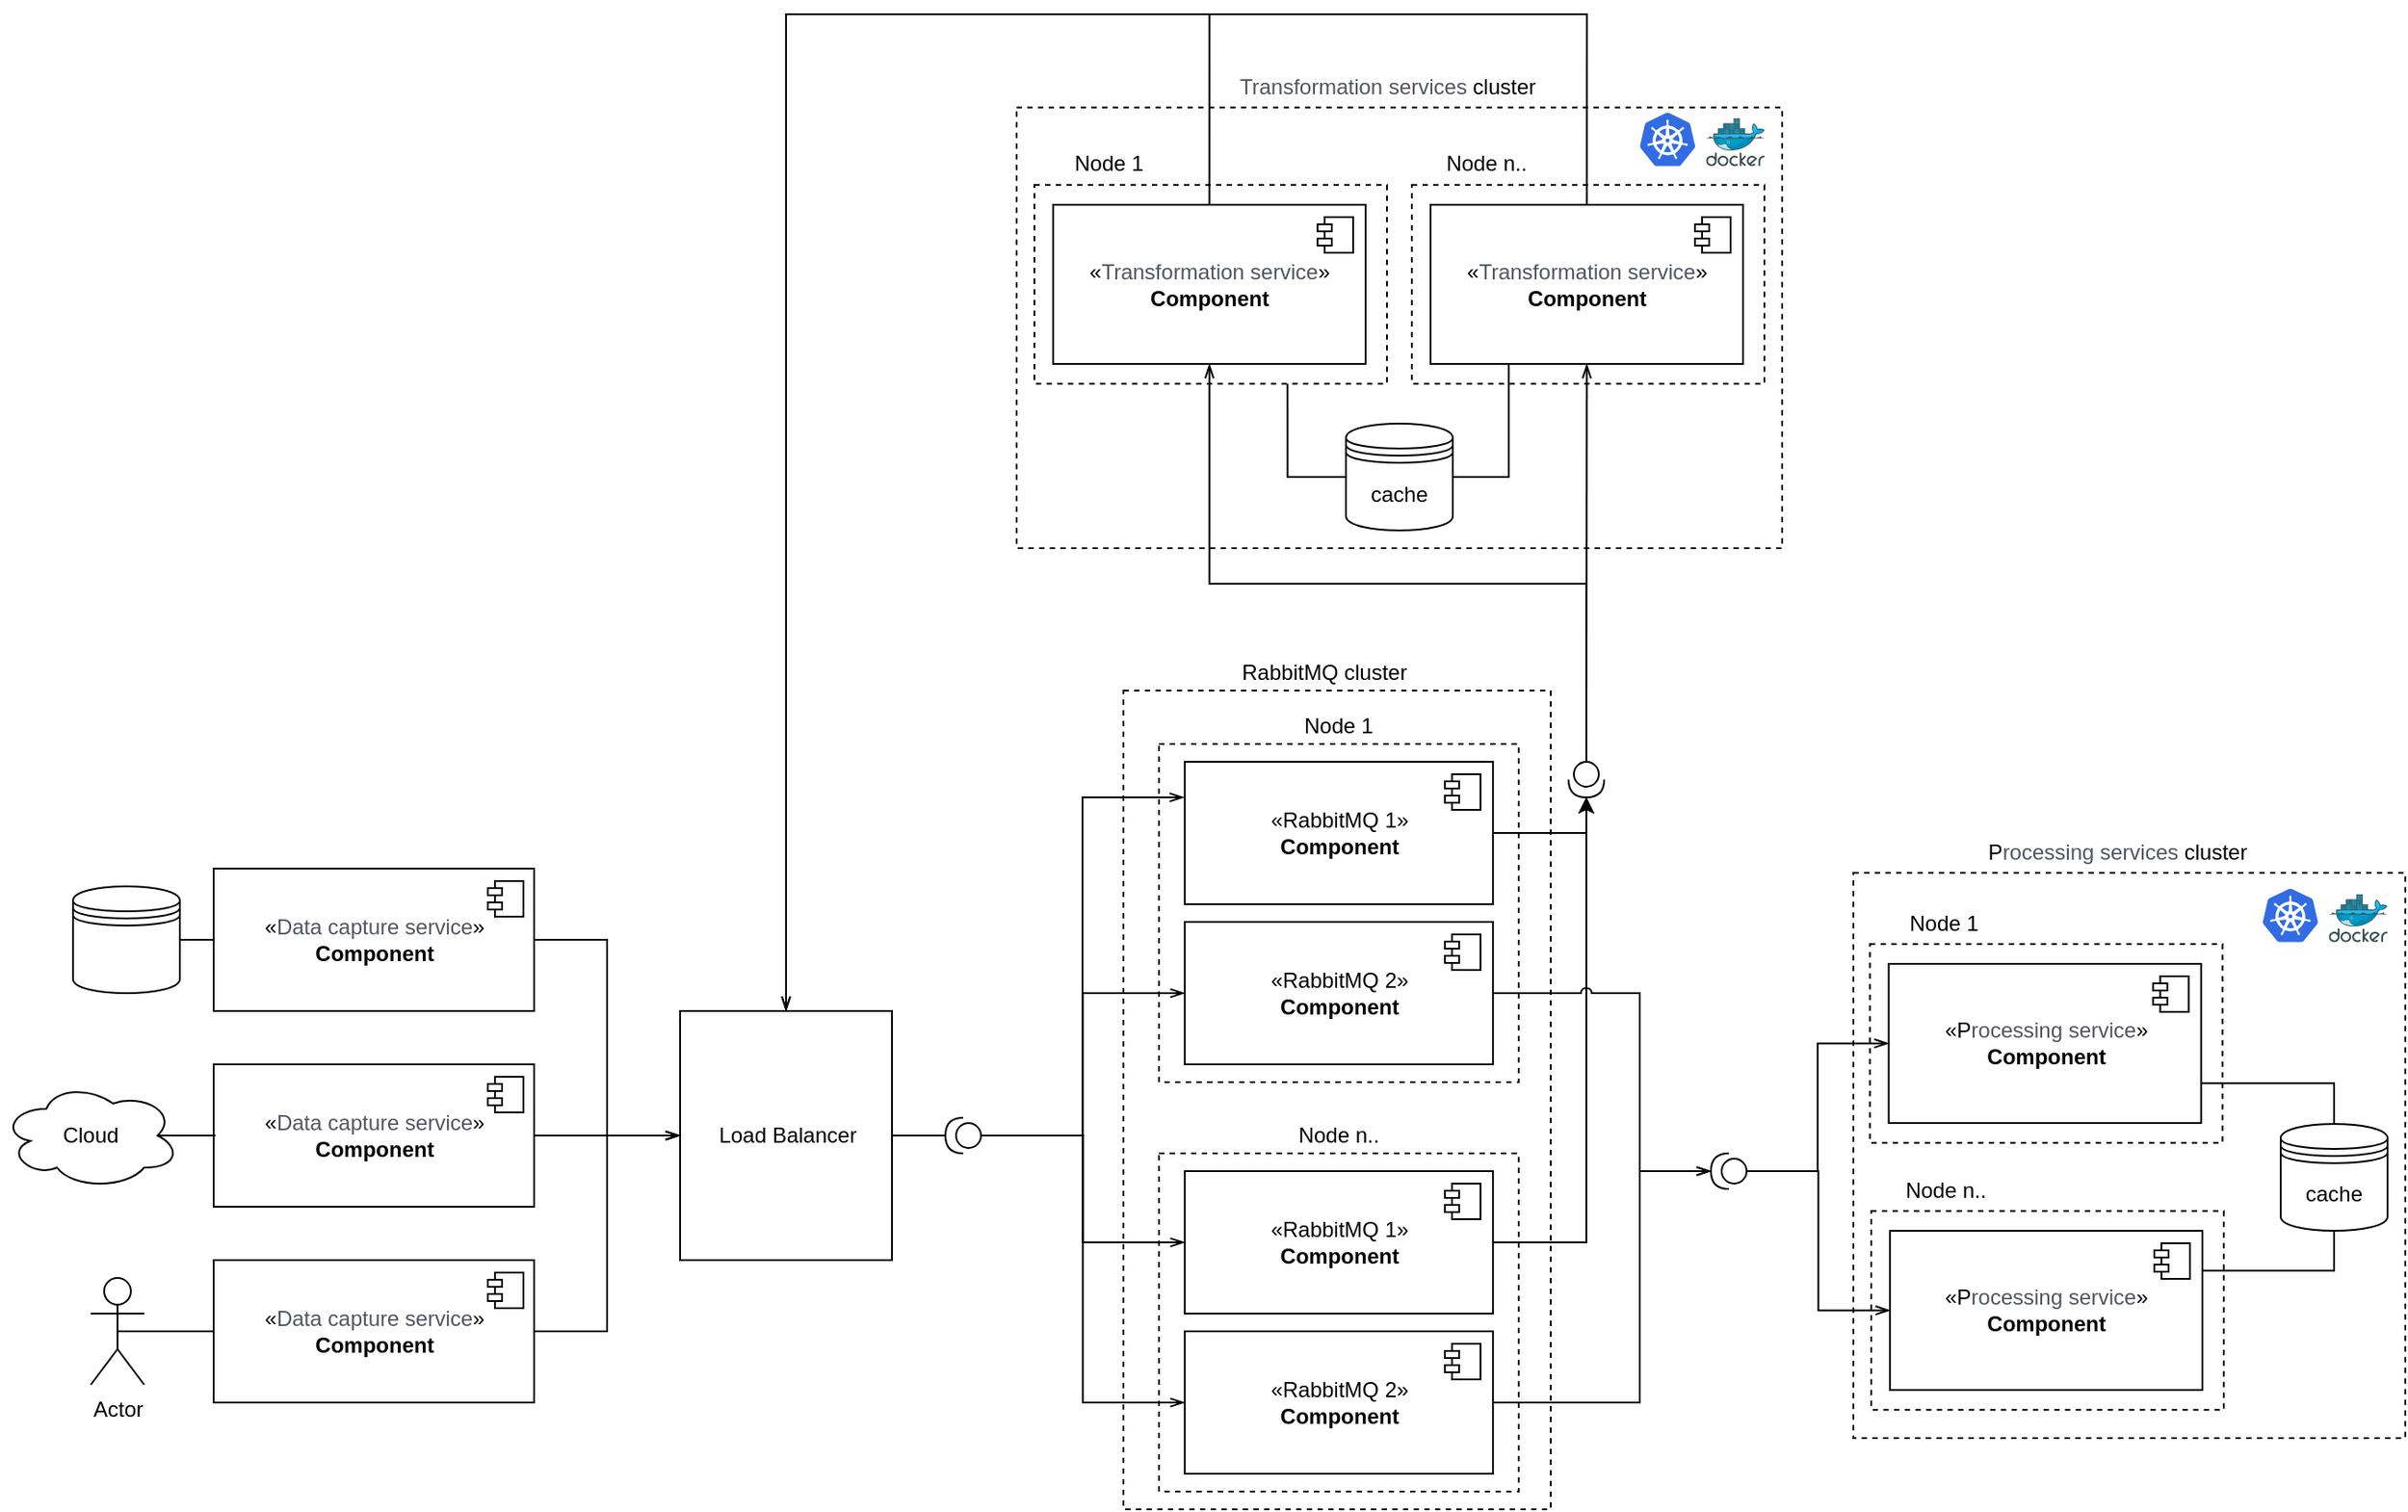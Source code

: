 <mxfile version="13.9.9" type="device"><diagram id="AKuG7vrtWQVsFpYI1Aa3" name="Page-1"><mxGraphModel dx="2773" dy="1829" grid="1" gridSize="10" guides="1" tooltips="1" connect="1" arrows="1" fold="1" page="1" pageScale="1" pageWidth="1100" pageHeight="850" math="0" shadow="0"><root><mxCell id="0"/><mxCell id="1" parent="0"/><mxCell id="w4Ba-SHDGQnEZSnqG368-67" value="" style="group" vertex="1" connectable="0" parent="1"><mxGeometry x="-530" y="-320" width="430" height="270" as="geometry"/></mxCell><mxCell id="w4Ba-SHDGQnEZSnqG368-68" value="" style="rounded=0;whiteSpace=wrap;html=1;dashed=1;" vertex="1" parent="w4Ba-SHDGQnEZSnqG368-67"><mxGeometry y="22.35" width="430" height="247.65" as="geometry"/></mxCell><mxCell id="w4Ba-SHDGQnEZSnqG368-69" value="&lt;span style=&quot;box-sizing: border-box ; font-family: &amp;#34;sans semibold&amp;#34; , &amp;#34;arial&amp;#34; , sans-serif ; color: rgb(82 , 84 , 98) ; text-align: left ; background-color: rgb(255 , 255 , 255)&quot;&gt;Transformation&lt;/span&gt;&lt;span style=&quot;box-sizing: border-box ; font-family: &amp;#34;sans semibold&amp;#34; , &amp;#34;arial&amp;#34; , sans-serif ; color: rgb(82 , 84 , 98) ; text-align: left ; background-color: rgb(255 , 255 , 255)&quot;&gt;&amp;nbsp;&lt;/span&gt;&lt;span style=&quot;box-sizing: border-box ; font-family: &amp;#34;sans semibold&amp;#34; , &amp;#34;arial&amp;#34; , sans-serif ; color: rgb(82 , 84 , 98) ; text-align: left ; background-color: rgb(255 , 255 , 255)&quot;&gt;services&lt;/span&gt;&amp;nbsp;cluster" style="text;html=1;strokeColor=none;fillColor=none;align=center;verticalAlign=middle;whiteSpace=wrap;rounded=0;dashed=1;" vertex="1" parent="w4Ba-SHDGQnEZSnqG368-67"><mxGeometry x="130" width="156.75" height="22.35" as="geometry"/></mxCell><mxCell id="w4Ba-SHDGQnEZSnqG368-70" value="" style="rounded=0;whiteSpace=wrap;html=1;dashed=1;" vertex="1" parent="w4Ba-SHDGQnEZSnqG368-67"><mxGeometry x="221.97" y="65.88" width="198.03" height="111.76" as="geometry"/></mxCell><mxCell id="w4Ba-SHDGQnEZSnqG368-71" value="Node n.." style="text;html=1;strokeColor=none;fillColor=none;align=center;verticalAlign=middle;whiteSpace=wrap;rounded=0;dashed=1;" vertex="1" parent="w4Ba-SHDGQnEZSnqG368-67"><mxGeometry x="234.519" y="43.532" width="57.584" height="21.336" as="geometry"/></mxCell><mxCell id="w4Ba-SHDGQnEZSnqG368-72" style="edgeStyle=orthogonalEdgeStyle;rounded=0;comic=0;jumpStyle=arc;orthogonalLoop=1;jettySize=auto;html=1;entryX=1;entryY=0.5;entryDx=0;entryDy=0;endArrow=none;endFill=0;exitX=0.25;exitY=1;exitDx=0;exitDy=0;" edge="1" parent="w4Ba-SHDGQnEZSnqG368-67" source="w4Ba-SHDGQnEZSnqG368-73" target="w4Ba-SHDGQnEZSnqG368-83"><mxGeometry relative="1" as="geometry"><mxPoint x="320" y="166" as="sourcePoint"/></mxGeometry></mxCell><mxCell id="w4Ba-SHDGQnEZSnqG368-73" value="«&lt;span style=&quot;box-sizing: border-box ; font-family: &amp;#34;sans semibold&amp;#34; , &amp;#34;arial&amp;#34; , sans-serif ; color: rgb(82 , 84 , 98) ; text-align: left ; background-color: rgb(255 , 255 , 255)&quot;&gt;Transformation&lt;/span&gt;&lt;span style=&quot;box-sizing: border-box ; font-family: &amp;#34;sans semibold&amp;#34; , &amp;#34;arial&amp;#34; , sans-serif ; color: rgb(82 , 84 , 98) ; text-align: left ; background-color: rgb(255 , 255 , 255)&quot;&gt;&amp;nbsp;&lt;/span&gt;&lt;span style=&quot;box-sizing: border-box ; font-family: &amp;#34;sans semibold&amp;#34; , &amp;#34;arial&amp;#34; , sans-serif ; color: rgb(82 , 84 , 98) ; text-align: left ; background-color: rgb(255 , 255 , 255)&quot;&gt;service&lt;/span&gt;»&lt;br&gt;&lt;b&gt;Component&lt;/b&gt;" style="html=1;dropTarget=0;" vertex="1" parent="w4Ba-SHDGQnEZSnqG368-67"><mxGeometry x="232.52" y="77.06" width="175.48" height="89.41" as="geometry"/></mxCell><mxCell id="w4Ba-SHDGQnEZSnqG368-74" value="" style="shape=module;jettyWidth=8;jettyHeight=4;" vertex="1" parent="w4Ba-SHDGQnEZSnqG368-73"><mxGeometry x="1" width="20" height="20" relative="1" as="geometry"><mxPoint x="-27" y="7" as="offset"/></mxGeometry></mxCell><mxCell id="w4Ba-SHDGQnEZSnqG368-75" value="" style="group" vertex="1" connectable="0" parent="w4Ba-SHDGQnEZSnqG368-67"><mxGeometry x="350" y="25.35" width="70.18" height="30" as="geometry"/></mxCell><mxCell id="w4Ba-SHDGQnEZSnqG368-76" value="" style="aspect=fixed;html=1;points=[];align=center;image;fontSize=12;image=img/lib/mscae/Kubernetes.svg;" vertex="1" parent="w4Ba-SHDGQnEZSnqG368-75"><mxGeometry width="31.25" height="30" as="geometry"/></mxCell><mxCell id="w4Ba-SHDGQnEZSnqG368-77" value="" style="aspect=fixed;html=1;points=[];align=center;image;fontSize=12;image=img/lib/mscae/Docker.svg;" vertex="1" parent="w4Ba-SHDGQnEZSnqG368-75"><mxGeometry x="37.25" y="3" width="32.93" height="27" as="geometry"/></mxCell><mxCell id="w4Ba-SHDGQnEZSnqG368-78" style="edgeStyle=orthogonalEdgeStyle;rounded=0;comic=0;jumpStyle=arc;orthogonalLoop=1;jettySize=auto;html=1;exitX=0.75;exitY=1;exitDx=0;exitDy=0;entryX=0;entryY=0.5;entryDx=0;entryDy=0;endArrow=none;endFill=0;" edge="1" parent="w4Ba-SHDGQnEZSnqG368-67" source="w4Ba-SHDGQnEZSnqG368-81" target="w4Ba-SHDGQnEZSnqG368-83"><mxGeometry relative="1" as="geometry"/></mxCell><mxCell id="w4Ba-SHDGQnEZSnqG368-79" value="" style="rounded=0;whiteSpace=wrap;html=1;dashed=1;" vertex="1" parent="w4Ba-SHDGQnEZSnqG368-67"><mxGeometry x="10" y="65.88" width="198.03" height="111.76" as="geometry"/></mxCell><mxCell id="w4Ba-SHDGQnEZSnqG368-80" value="Node 1" style="text;html=1;strokeColor=none;fillColor=none;align=center;verticalAlign=middle;whiteSpace=wrap;rounded=0;dashed=1;" vertex="1" parent="w4Ba-SHDGQnEZSnqG368-67"><mxGeometry x="22.549" y="43.532" width="57.584" height="21.336" as="geometry"/></mxCell><mxCell id="w4Ba-SHDGQnEZSnqG368-81" value="«&lt;span style=&quot;box-sizing: border-box ; font-family: &amp;#34;sans semibold&amp;#34; , &amp;#34;arial&amp;#34; , sans-serif ; color: rgb(82 , 84 , 98) ; text-align: left ; background-color: rgb(255 , 255 , 255)&quot;&gt;Transformation&lt;/span&gt;&lt;span style=&quot;box-sizing: border-box ; font-family: &amp;#34;sans semibold&amp;#34; , &amp;#34;arial&amp;#34; , sans-serif ; color: rgb(82 , 84 , 98) ; text-align: left ; background-color: rgb(255 , 255 , 255)&quot;&gt;&amp;nbsp;&lt;/span&gt;&lt;span style=&quot;box-sizing: border-box ; font-family: &amp;#34;sans semibold&amp;#34; , &amp;#34;arial&amp;#34; , sans-serif ; color: rgb(82 , 84 , 98) ; text-align: left ; background-color: rgb(255 , 255 , 255)&quot;&gt;service&lt;/span&gt;»&lt;br&gt;&lt;b&gt;Component&lt;/b&gt;" style="html=1;dropTarget=0;" vertex="1" parent="w4Ba-SHDGQnEZSnqG368-67"><mxGeometry x="20.55" y="77.06" width="175.48" height="89.41" as="geometry"/></mxCell><mxCell id="w4Ba-SHDGQnEZSnqG368-82" value="" style="shape=module;jettyWidth=8;jettyHeight=4;" vertex="1" parent="w4Ba-SHDGQnEZSnqG368-81"><mxGeometry x="1" width="20" height="20" relative="1" as="geometry"><mxPoint x="-27" y="7" as="offset"/></mxGeometry></mxCell><mxCell id="w4Ba-SHDGQnEZSnqG368-83" value="cache" style="shape=datastore;whiteSpace=wrap;html=1;" vertex="1" parent="w4Ba-SHDGQnEZSnqG368-67"><mxGeometry x="185" y="200" width="60" height="60" as="geometry"/></mxCell><mxCell id="4RybHihUzuyM0VecMB9y-62" style="edgeStyle=orthogonalEdgeStyle;rounded=0;orthogonalLoop=1;jettySize=auto;html=1;exitX=1;exitY=0.5;exitDx=0;exitDy=0;entryX=1;entryY=0.5;entryDx=0;entryDy=0;entryPerimeter=0;startArrow=none;startFill=0;endArrow=none;endFill=0;strokeColor=#000000;" parent="1" source="4RybHihUzuyM0VecMB9y-36" target="4RybHihUzuyM0VecMB9y-14" edge="1"><mxGeometry relative="1" as="geometry"><Array as="points"><mxPoint x="-590" y="280"/><mxPoint x="-590" y="280"/></Array></mxGeometry></mxCell><mxCell id="4RybHihUzuyM0VecMB9y-36" value="Load Balancer" style="html=1;" parent="1" vertex="1"><mxGeometry x="-719" y="210" width="119" height="140" as="geometry"/></mxCell><mxCell id="4RybHihUzuyM0VecMB9y-63" style="edgeStyle=orthogonalEdgeStyle;rounded=0;orthogonalLoop=1;jettySize=auto;html=1;exitX=1;exitY=0.5;exitDx=0;exitDy=0;entryX=0;entryY=0.5;entryDx=0;entryDy=0;startArrow=none;startFill=0;endArrow=openThin;endFill=0;strokeColor=#000000;" parent="1" source="4RybHihUzuyM0VecMB9y-1" target="4RybHihUzuyM0VecMB9y-36" edge="1"><mxGeometry relative="1" as="geometry"/></mxCell><mxCell id="4RybHihUzuyM0VecMB9y-168" style="edgeStyle=orthogonalEdgeStyle;rounded=0;orthogonalLoop=1;jettySize=auto;html=1;startArrow=none;startFill=0;endArrow=openThin;endFill=0;strokeColor=#000000;" parent="1" source="4RybHihUzuyM0VecMB9y-14" edge="1"><mxGeometry relative="1" as="geometry"><mxPoint x="-436" y="90" as="targetPoint"/><Array as="points"><mxPoint x="-493" y="280"/><mxPoint x="-493" y="90"/></Array></mxGeometry></mxCell><mxCell id="4RybHihUzuyM0VecMB9y-14" value="" style="shape=providedRequiredInterface;html=1;verticalLabelPosition=bottom;rotation=-180;" parent="1" vertex="1"><mxGeometry x="-570" y="270" width="20" height="20" as="geometry"/></mxCell><mxCell id="4RybHihUzuyM0VecMB9y-64" style="edgeStyle=orthogonalEdgeStyle;rounded=0;orthogonalLoop=1;jettySize=auto;html=1;exitX=1;exitY=0.5;exitDx=0;exitDy=0;entryX=0;entryY=0.5;entryDx=0;entryDy=0;startArrow=none;startFill=0;endArrow=openThin;endFill=0;strokeColor=#000000;" parent="1" source="4RybHihUzuyM0VecMB9y-30" target="4RybHihUzuyM0VecMB9y-36" edge="1"><mxGeometry relative="1" as="geometry"/></mxCell><mxCell id="4RybHihUzuyM0VecMB9y-65" style="edgeStyle=orthogonalEdgeStyle;rounded=0;orthogonalLoop=1;jettySize=auto;html=1;exitX=1;exitY=0.5;exitDx=0;exitDy=0;entryX=0;entryY=0.5;entryDx=0;entryDy=0;startArrow=none;startFill=0;endArrow=openThin;endFill=0;strokeColor=#000000;" parent="1" source="4RybHihUzuyM0VecMB9y-33" target="4RybHihUzuyM0VecMB9y-36" edge="1"><mxGeometry relative="1" as="geometry"/></mxCell><mxCell id="4RybHihUzuyM0VecMB9y-143" value="" style="group" parent="1" vertex="1" connectable="0"><mxGeometry x="-1060" y="130" width="259" height="300" as="geometry"/></mxCell><mxCell id="4RybHihUzuyM0VecMB9y-29" style="edgeStyle=orthogonalEdgeStyle;rounded=0;orthogonalLoop=1;jettySize=auto;html=1;exitX=0;exitY=0.5;exitDx=0;exitDy=0;entryX=1;entryY=0.5;entryDx=0;entryDy=0;endArrow=none;endFill=0;strokeColor=#000000;" parent="4RybHihUzuyM0VecMB9y-143" target="4RybHihUzuyM0VecMB9y-25" edge="1"><mxGeometry relative="1" as="geometry"><mxPoint x="80.0" y="40.0" as="sourcePoint"/></mxGeometry></mxCell><mxCell id="4RybHihUzuyM0VecMB9y-1" value="&lt;font style=&quot;font-size: 12px&quot;&gt;«&lt;span style=&quot;box-sizing: border-box ; font-family: &amp;#34;sans semibold&amp;#34; , &amp;#34;arial&amp;#34; , sans-serif ; color: rgb(82 , 84 , 98) ; text-align: left ; background-color: rgb(255 , 255 , 255)&quot;&gt;Data&lt;/span&gt;&lt;span style=&quot;box-sizing: border-box ; font-family: &amp;#34;sans semibold&amp;#34; , &amp;#34;arial&amp;#34; , sans-serif ; color: rgb(82 , 84 , 98) ; text-align: left ; background-color: rgb(255 , 255 , 255)&quot;&gt;&amp;nbsp;&lt;/span&gt;&lt;span style=&quot;box-sizing: border-box ; font-family: &amp;#34;sans semibold&amp;#34; , &amp;#34;arial&amp;#34; , sans-serif ; color: rgb(82 , 84 , 98) ; text-align: left ; background-color: rgb(255 , 255 , 255)&quot;&gt;capture&lt;/span&gt;&lt;span style=&quot;box-sizing: border-box ; font-family: &amp;#34;sans semibold&amp;#34; , &amp;#34;arial&amp;#34; , sans-serif ; color: rgb(82 , 84 , 98) ; text-align: left ; background-color: rgb(255 , 255 , 255)&quot;&gt;&amp;nbsp;&lt;/span&gt;&lt;span style=&quot;box-sizing: border-box ; font-family: &amp;#34;sans semibold&amp;#34; , &amp;#34;arial&amp;#34; , sans-serif ; color: rgb(82 , 84 , 98) ; text-align: left ; background-color: rgb(255 , 255 , 255)&quot;&gt;service&lt;/span&gt;»&lt;br&gt;&lt;b&gt;Component&lt;br&gt;&lt;/b&gt;&lt;/font&gt;" style="html=1;dropTarget=0;" parent="4RybHihUzuyM0VecMB9y-143" vertex="1"><mxGeometry x="79" width="180" height="80" as="geometry"/></mxCell><mxCell id="4RybHihUzuyM0VecMB9y-2" value="" style="shape=module;jettyWidth=8;jettyHeight=4;" parent="4RybHihUzuyM0VecMB9y-1" vertex="1"><mxGeometry x="1" width="20" height="20" relative="1" as="geometry"><mxPoint x="-26" y="7" as="offset"/></mxGeometry></mxCell><mxCell id="4RybHihUzuyM0VecMB9y-25" value="" style="shape=datastore;whiteSpace=wrap;html=1;" parent="4RybHihUzuyM0VecMB9y-143" vertex="1"><mxGeometry y="10" width="60" height="60" as="geometry"/></mxCell><mxCell id="4RybHihUzuyM0VecMB9y-28" style="edgeStyle=orthogonalEdgeStyle;rounded=0;orthogonalLoop=1;jettySize=auto;html=1;exitX=0.5;exitY=1;exitDx=0;exitDy=0;endArrow=none;endFill=0;strokeColor=#000000;" parent="4RybHihUzuyM0VecMB9y-143" edge="1"><mxGeometry relative="1" as="geometry"><mxPoint x="170.0" y="80.0" as="sourcePoint"/><mxPoint x="170.0" y="80.0" as="targetPoint"/></mxGeometry></mxCell><mxCell id="4RybHihUzuyM0VecMB9y-30" value="&lt;font style=&quot;font-size: 12px&quot;&gt;«&lt;span style=&quot;box-sizing: border-box ; font-family: &amp;#34;sans semibold&amp;#34; , &amp;#34;arial&amp;#34; , sans-serif ; color: rgb(82 , 84 , 98) ; text-align: left ; background-color: rgb(255 , 255 , 255)&quot;&gt;Data&lt;/span&gt;&lt;span style=&quot;box-sizing: border-box ; font-family: &amp;#34;sans semibold&amp;#34; , &amp;#34;arial&amp;#34; , sans-serif ; color: rgb(82 , 84 , 98) ; text-align: left ; background-color: rgb(255 , 255 , 255)&quot;&gt;&amp;nbsp;&lt;/span&gt;&lt;span style=&quot;box-sizing: border-box ; font-family: &amp;#34;sans semibold&amp;#34; , &amp;#34;arial&amp;#34; , sans-serif ; color: rgb(82 , 84 , 98) ; text-align: left ; background-color: rgb(255 , 255 , 255)&quot;&gt;capture&lt;/span&gt;&lt;span style=&quot;box-sizing: border-box ; font-family: &amp;#34;sans semibold&amp;#34; , &amp;#34;arial&amp;#34; , sans-serif ; color: rgb(82 , 84 , 98) ; text-align: left ; background-color: rgb(255 , 255 , 255)&quot;&gt;&amp;nbsp;&lt;/span&gt;&lt;span style=&quot;box-sizing: border-box ; font-family: &amp;#34;sans semibold&amp;#34; , &amp;#34;arial&amp;#34; , sans-serif ; color: rgb(82 , 84 , 98) ; text-align: left ; background-color: rgb(255 , 255 , 255)&quot;&gt;service&lt;/span&gt;»&lt;br&gt;&lt;b&gt;Component&lt;br&gt;&lt;/b&gt;&lt;/font&gt;" style="html=1;dropTarget=0;" parent="4RybHihUzuyM0VecMB9y-143" vertex="1"><mxGeometry x="79" y="110" width="180" height="80" as="geometry"/></mxCell><mxCell id="4RybHihUzuyM0VecMB9y-31" value="" style="shape=module;jettyWidth=8;jettyHeight=4;" parent="4RybHihUzuyM0VecMB9y-30" vertex="1"><mxGeometry x="1" width="20" height="20" relative="1" as="geometry"><mxPoint x="-26" y="7" as="offset"/></mxGeometry></mxCell><mxCell id="4RybHihUzuyM0VecMB9y-38" style="edgeStyle=orthogonalEdgeStyle;rounded=0;orthogonalLoop=1;jettySize=auto;html=1;exitX=0.875;exitY=0.5;exitDx=0;exitDy=0;entryX=0;entryY=0.5;entryDx=0;entryDy=0;startArrow=none;startFill=0;endArrow=none;endFill=0;strokeColor=#000000;exitPerimeter=0;" parent="4RybHihUzuyM0VecMB9y-143" source="w4Ba-SHDGQnEZSnqG368-34" edge="1"><mxGeometry relative="1" as="geometry"><mxPoint x="80.0" y="150.0" as="targetPoint"/><mxPoint x="60" y="150" as="sourcePoint"/></mxGeometry></mxCell><mxCell id="4RybHihUzuyM0VecMB9y-33" value="&lt;font style=&quot;font-size: 12px&quot;&gt;«&lt;span style=&quot;box-sizing: border-box ; font-family: &amp;#34;sans semibold&amp;#34; , &amp;#34;arial&amp;#34; , sans-serif ; color: rgb(82 , 84 , 98) ; text-align: left ; background-color: rgb(255 , 255 , 255)&quot;&gt;Data&lt;/span&gt;&lt;span style=&quot;box-sizing: border-box ; font-family: &amp;#34;sans semibold&amp;#34; , &amp;#34;arial&amp;#34; , sans-serif ; color: rgb(82 , 84 , 98) ; text-align: left ; background-color: rgb(255 , 255 , 255)&quot;&gt;&amp;nbsp;&lt;/span&gt;&lt;span style=&quot;box-sizing: border-box ; font-family: &amp;#34;sans semibold&amp;#34; , &amp;#34;arial&amp;#34; , sans-serif ; color: rgb(82 , 84 , 98) ; text-align: left ; background-color: rgb(255 , 255 , 255)&quot;&gt;capture&lt;/span&gt;&lt;span style=&quot;box-sizing: border-box ; font-family: &amp;#34;sans semibold&amp;#34; , &amp;#34;arial&amp;#34; , sans-serif ; color: rgb(82 , 84 , 98) ; text-align: left ; background-color: rgb(255 , 255 , 255)&quot;&gt;&amp;nbsp;&lt;/span&gt;&lt;span style=&quot;box-sizing: border-box ; font-family: &amp;#34;sans semibold&amp;#34; , &amp;#34;arial&amp;#34; , sans-serif ; color: rgb(82 , 84 , 98) ; text-align: left ; background-color: rgb(255 , 255 , 255)&quot;&gt;service&lt;/span&gt;»&lt;br&gt;&lt;b&gt;Component&lt;br&gt;&lt;/b&gt;&lt;/font&gt;" style="html=1;dropTarget=0;" parent="4RybHihUzuyM0VecMB9y-143" vertex="1"><mxGeometry x="79" y="220" width="180" height="80" as="geometry"/></mxCell><mxCell id="4RybHihUzuyM0VecMB9y-34" value="" style="shape=module;jettyWidth=8;jettyHeight=4;" parent="4RybHihUzuyM0VecMB9y-33" vertex="1"><mxGeometry x="1" width="20" height="20" relative="1" as="geometry"><mxPoint x="-26" y="7" as="offset"/></mxGeometry></mxCell><mxCell id="w4Ba-SHDGQnEZSnqG368-36" style="edgeStyle=orthogonalEdgeStyle;rounded=0;comic=0;jumpStyle=arc;orthogonalLoop=1;jettySize=auto;html=1;endArrow=none;endFill=0;exitX=0.5;exitY=0.5;exitDx=0;exitDy=0;exitPerimeter=0;" edge="1" parent="4RybHihUzuyM0VecMB9y-143" source="w4Ba-SHDGQnEZSnqG368-37" target="4RybHihUzuyM0VecMB9y-33"><mxGeometry relative="1" as="geometry"><mxPoint x="50" y="260.059" as="sourcePoint"/></mxGeometry></mxCell><mxCell id="w4Ba-SHDGQnEZSnqG368-37" value="Actor" style="shape=umlActor;verticalLabelPosition=bottom;verticalAlign=top;html=1;" vertex="1" parent="4RybHihUzuyM0VecMB9y-143"><mxGeometry x="10" y="230" width="30" height="60" as="geometry"/></mxCell><mxCell id="w4Ba-SHDGQnEZSnqG368-86" style="edgeStyle=orthogonalEdgeStyle;rounded=0;comic=0;jumpStyle=arc;orthogonalLoop=1;jettySize=auto;html=1;entryX=0.5;entryY=1;entryDx=0;entryDy=0;endArrow=openThin;endFill=0;" edge="1" parent="1" source="w4Ba-SHDGQnEZSnqG368-1" target="w4Ba-SHDGQnEZSnqG368-73"><mxGeometry relative="1" as="geometry"/></mxCell><mxCell id="w4Ba-SHDGQnEZSnqG368-87" style="edgeStyle=orthogonalEdgeStyle;rounded=0;comic=0;jumpStyle=arc;orthogonalLoop=1;jettySize=auto;html=1;exitX=0;exitY=0.5;exitDx=0;exitDy=0;exitPerimeter=0;entryX=0.5;entryY=1;entryDx=0;entryDy=0;endArrow=openThin;endFill=0;" edge="1" parent="1" source="w4Ba-SHDGQnEZSnqG368-1" target="w4Ba-SHDGQnEZSnqG368-81"><mxGeometry relative="1" as="geometry"><Array as="points"><mxPoint x="-210" y="-30"/><mxPoint x="-422" y="-30"/></Array></mxGeometry></mxCell><mxCell id="w4Ba-SHDGQnEZSnqG368-1" value="" style="shape=providedRequiredInterface;html=1;verticalLabelPosition=bottom;rotation=90;" vertex="1" parent="1"><mxGeometry x="-220" y="70" width="20" height="20" as="geometry"/></mxCell><mxCell id="w4Ba-SHDGQnEZSnqG368-22" value="" style="shape=providedRequiredInterface;html=1;verticalLabelPosition=bottom;rotation=-180;" vertex="1" parent="1"><mxGeometry x="-140" y="290" width="20" height="20" as="geometry"/></mxCell><mxCell id="w4Ba-SHDGQnEZSnqG368-34" value="Cloud" style="ellipse;shape=cloud;whiteSpace=wrap;html=1;align=center;" vertex="1" parent="1"><mxGeometry x="-1100" y="250" width="100" height="60" as="geometry"/></mxCell><mxCell id="w4Ba-SHDGQnEZSnqG368-88" style="edgeStyle=orthogonalEdgeStyle;rounded=0;comic=0;jumpStyle=arc;orthogonalLoop=1;jettySize=auto;html=1;exitX=0.5;exitY=0;exitDx=0;exitDy=0;entryX=0.5;entryY=0;entryDx=0;entryDy=0;endArrow=openThin;endFill=0;" edge="1" parent="1" source="w4Ba-SHDGQnEZSnqG368-81" target="4RybHihUzuyM0VecMB9y-36"><mxGeometry relative="1" as="geometry"><Array as="points"><mxPoint x="-422" y="-350"/><mxPoint x="-660" y="-350"/></Array></mxGeometry></mxCell><mxCell id="w4Ba-SHDGQnEZSnqG368-89" style="edgeStyle=orthogonalEdgeStyle;rounded=0;comic=0;jumpStyle=arc;orthogonalLoop=1;jettySize=auto;html=1;exitX=0.5;exitY=0;exitDx=0;exitDy=0;entryX=0.5;entryY=0;entryDx=0;entryDy=0;endArrow=openThin;endFill=0;" edge="1" parent="1" source="w4Ba-SHDGQnEZSnqG368-73" target="4RybHihUzuyM0VecMB9y-36"><mxGeometry relative="1" as="geometry"><Array as="points"><mxPoint x="-210" y="-350"/><mxPoint x="-660" y="-350"/></Array></mxGeometry></mxCell><mxCell id="w4Ba-SHDGQnEZSnqG368-92" value="" style="group" vertex="1" connectable="0" parent="1"><mxGeometry x="-60" y="110" width="310" height="340" as="geometry"/></mxCell><mxCell id="w4Ba-SHDGQnEZSnqG368-49" value="" style="rounded=0;whiteSpace=wrap;html=1;dashed=1;" vertex="1" parent="w4Ba-SHDGQnEZSnqG368-92"><mxGeometry y="22.35" width="310" height="317.65" as="geometry"/></mxCell><mxCell id="w4Ba-SHDGQnEZSnqG368-50" value="P&lt;span style=&quot;color: rgb(82 , 84 , 98) ; font-family: &amp;#34;sans regular&amp;#34; , &amp;#34;arial&amp;#34; , sans-serif ; text-align: left ; background-color: rgb(255 , 255 , 255)&quot;&gt;rocessing services&lt;/span&gt;&amp;nbsp;cluster" style="text;html=1;strokeColor=none;fillColor=none;align=center;verticalAlign=middle;whiteSpace=wrap;rounded=0;dashed=1;" vertex="1" parent="w4Ba-SHDGQnEZSnqG368-92"><mxGeometry x="70" width="156.75" height="22.35" as="geometry"/></mxCell><mxCell id="w4Ba-SHDGQnEZSnqG368-51" value="" style="rounded=0;whiteSpace=wrap;html=1;dashed=1;" vertex="1" parent="w4Ba-SHDGQnEZSnqG368-92"><mxGeometry x="10" y="212.35" width="198.03" height="111.76" as="geometry"/></mxCell><mxCell id="w4Ba-SHDGQnEZSnqG368-52" value="Node n.." style="text;html=1;strokeColor=none;fillColor=none;align=center;verticalAlign=middle;whiteSpace=wrap;rounded=0;dashed=1;" vertex="1" parent="w4Ba-SHDGQnEZSnqG368-92"><mxGeometry x="22.549" y="190.002" width="57.584" height="21.336" as="geometry"/></mxCell><mxCell id="w4Ba-SHDGQnEZSnqG368-53" value="«P&lt;span style=&quot;color: rgb(82 , 84 , 98) ; font-family: &amp;#34;sans regular&amp;#34; , &amp;#34;arial&amp;#34; , sans-serif ; text-align: left ; background-color: rgb(255 , 255 , 255)&quot;&gt;rocessing service&lt;/span&gt;»&lt;br&gt;&lt;b&gt;Component&lt;/b&gt;" style="html=1;dropTarget=0;" vertex="1" parent="w4Ba-SHDGQnEZSnqG368-92"><mxGeometry x="20.55" y="223.53" width="175.48" height="89.41" as="geometry"/></mxCell><mxCell id="w4Ba-SHDGQnEZSnqG368-54" value="" style="shape=module;jettyWidth=8;jettyHeight=4;" vertex="1" parent="w4Ba-SHDGQnEZSnqG368-53"><mxGeometry x="1" width="20" height="20" relative="1" as="geometry"><mxPoint x="-27" y="7" as="offset"/></mxGeometry></mxCell><mxCell id="w4Ba-SHDGQnEZSnqG368-55" value="" style="group" vertex="1" connectable="0" parent="w4Ba-SHDGQnEZSnqG368-92"><mxGeometry x="229.82" y="31.34" width="70.18" height="30" as="geometry"/></mxCell><mxCell id="w4Ba-SHDGQnEZSnqG368-56" value="" style="aspect=fixed;html=1;points=[];align=center;image;fontSize=12;image=img/lib/mscae/Kubernetes.svg;" vertex="1" parent="w4Ba-SHDGQnEZSnqG368-55"><mxGeometry width="31.25" height="30" as="geometry"/></mxCell><mxCell id="w4Ba-SHDGQnEZSnqG368-57" value="" style="aspect=fixed;html=1;points=[];align=center;image;fontSize=12;image=img/lib/mscae/Docker.svg;" vertex="1" parent="w4Ba-SHDGQnEZSnqG368-55"><mxGeometry x="37.25" y="3" width="32.93" height="27" as="geometry"/></mxCell><mxCell id="w4Ba-SHDGQnEZSnqG368-58" value="" style="rounded=0;whiteSpace=wrap;html=1;dashed=1;" vertex="1" parent="w4Ba-SHDGQnEZSnqG368-92"><mxGeometry x="9.28" y="62.35" width="198.03" height="111.76" as="geometry"/></mxCell><mxCell id="w4Ba-SHDGQnEZSnqG368-59" value="Node 1" style="text;html=1;strokeColor=none;fillColor=none;align=center;verticalAlign=middle;whiteSpace=wrap;rounded=0;dashed=1;" vertex="1" parent="w4Ba-SHDGQnEZSnqG368-92"><mxGeometry x="21.829" y="40.002" width="57.584" height="21.336" as="geometry"/></mxCell><mxCell id="w4Ba-SHDGQnEZSnqG368-60" value="«P&lt;span style=&quot;color: rgb(82 , 84 , 98) ; font-family: &amp;#34;sans regular&amp;#34; , &amp;#34;arial&amp;#34; , sans-serif ; text-align: left ; background-color: rgb(255 , 255 , 255)&quot;&gt;rocessing service&lt;/span&gt;»&lt;br&gt;&lt;b&gt;Component&lt;/b&gt;" style="html=1;dropTarget=0;" vertex="1" parent="w4Ba-SHDGQnEZSnqG368-92"><mxGeometry x="19.83" y="73.53" width="175.48" height="89.41" as="geometry"/></mxCell><mxCell id="w4Ba-SHDGQnEZSnqG368-61" value="" style="shape=module;jettyWidth=8;jettyHeight=4;" vertex="1" parent="w4Ba-SHDGQnEZSnqG368-60"><mxGeometry x="1" width="20" height="20" relative="1" as="geometry"><mxPoint x="-27" y="7" as="offset"/></mxGeometry></mxCell><mxCell id="w4Ba-SHDGQnEZSnqG368-33" value="cache" style="shape=datastore;whiteSpace=wrap;html=1;" vertex="1" parent="w4Ba-SHDGQnEZSnqG368-92"><mxGeometry x="240" y="163.53" width="60" height="60" as="geometry"/></mxCell><mxCell id="w4Ba-SHDGQnEZSnqG368-66" style="edgeStyle=orthogonalEdgeStyle;rounded=0;comic=0;jumpStyle=arc;orthogonalLoop=1;jettySize=auto;html=1;exitX=1;exitY=0.25;exitDx=0;exitDy=0;entryX=0.5;entryY=1;entryDx=0;entryDy=0;endArrow=none;endFill=0;" edge="1" parent="w4Ba-SHDGQnEZSnqG368-92" source="w4Ba-SHDGQnEZSnqG368-53" target="w4Ba-SHDGQnEZSnqG368-33"><mxGeometry as="geometry"/></mxCell><mxCell id="w4Ba-SHDGQnEZSnqG368-65" style="edgeStyle=orthogonalEdgeStyle;rounded=0;comic=0;jumpStyle=arc;orthogonalLoop=1;jettySize=auto;html=1;exitX=1;exitY=0.75;exitDx=0;exitDy=0;entryX=0.5;entryY=0;entryDx=0;entryDy=0;endArrow=none;endFill=0;" edge="1" parent="w4Ba-SHDGQnEZSnqG368-92" source="w4Ba-SHDGQnEZSnqG368-60" target="w4Ba-SHDGQnEZSnqG368-33"><mxGeometry as="geometry"/></mxCell><mxCell id="w4Ba-SHDGQnEZSnqG368-90" style="edgeStyle=orthogonalEdgeStyle;rounded=0;comic=0;jumpStyle=arc;orthogonalLoop=1;jettySize=auto;html=1;exitX=0;exitY=0.5;exitDx=0;exitDy=0;exitPerimeter=0;entryX=0;entryY=0.5;entryDx=0;entryDy=0;endArrow=openThin;endFill=0;" edge="1" parent="1" source="w4Ba-SHDGQnEZSnqG368-22" target="w4Ba-SHDGQnEZSnqG368-60"><mxGeometry relative="1" as="geometry"/></mxCell><mxCell id="w4Ba-SHDGQnEZSnqG368-91" style="edgeStyle=orthogonalEdgeStyle;rounded=0;comic=0;jumpStyle=arc;orthogonalLoop=1;jettySize=auto;html=1;exitX=0;exitY=0.5;exitDx=0;exitDy=0;exitPerimeter=0;entryX=0;entryY=0.5;entryDx=0;entryDy=0;endArrow=openThin;endFill=0;" edge="1" parent="1" source="w4Ba-SHDGQnEZSnqG368-22" target="w4Ba-SHDGQnEZSnqG368-53"><mxGeometry relative="1" as="geometry"/></mxCell><mxCell id="w4Ba-SHDGQnEZSnqG368-94" value="" style="group" vertex="1" connectable="0" parent="1"><mxGeometry x="-470" y="10" width="240" height="480" as="geometry"/></mxCell><mxCell id="4RybHihUzuyM0VecMB9y-66" value="" style="rounded=0;whiteSpace=wrap;html=1;dashed=1;" parent="w4Ba-SHDGQnEZSnqG368-94" vertex="1"><mxGeometry y="20" width="240" height="460" as="geometry"/></mxCell><mxCell id="4RybHihUzuyM0VecMB9y-49" value="" style="group" parent="w4Ba-SHDGQnEZSnqG368-94" vertex="1" connectable="0"><mxGeometry x="20" y="30" width="202" height="210" as="geometry"/></mxCell><mxCell id="4RybHihUzuyM0VecMB9y-47" value="" style="rounded=0;whiteSpace=wrap;html=1;dashed=1;" parent="4RybHihUzuyM0VecMB9y-49" vertex="1"><mxGeometry y="20" width="202" height="190" as="geometry"/></mxCell><mxCell id="4RybHihUzuyM0VecMB9y-9" value="«RabbitMQ 1»&lt;br&gt;&lt;b&gt;Component&lt;br&gt;&lt;/b&gt;" style="html=1;dropTarget=0;" parent="4RybHihUzuyM0VecMB9y-49" vertex="1"><mxGeometry x="14.429" y="30" width="173.143" height="80" as="geometry"/></mxCell><mxCell id="4RybHihUzuyM0VecMB9y-10" value="" style="shape=module;jettyWidth=8;jettyHeight=4;" parent="4RybHihUzuyM0VecMB9y-9" vertex="1"><mxGeometry x="1" width="20" height="20" relative="1" as="geometry"><mxPoint x="-27" y="7" as="offset"/></mxGeometry></mxCell><mxCell id="4RybHihUzuyM0VecMB9y-48" value="Node 1" style="text;html=1;strokeColor=none;fillColor=none;align=center;verticalAlign=middle;whiteSpace=wrap;rounded=0;dashed=1;" parent="4RybHihUzuyM0VecMB9y-49" vertex="1"><mxGeometry x="76.952" y="0.002" width="48.095" height="19.091" as="geometry"/></mxCell><mxCell id="4RybHihUzuyM0VecMB9y-50" value="«RabbitMQ 2»&lt;br&gt;&lt;b&gt;Component&lt;br&gt;&lt;/b&gt;" style="html=1;dropTarget=0;" parent="4RybHihUzuyM0VecMB9y-49" vertex="1"><mxGeometry x="14.429" y="120" width="173.143" height="80" as="geometry"/></mxCell><mxCell id="4RybHihUzuyM0VecMB9y-51" value="" style="shape=module;jettyWidth=8;jettyHeight=4;" parent="4RybHihUzuyM0VecMB9y-50" vertex="1"><mxGeometry x="1" width="20" height="20" relative="1" as="geometry"><mxPoint x="-27" y="7" as="offset"/></mxGeometry></mxCell><mxCell id="4RybHihUzuyM0VecMB9y-52" value="" style="group" parent="w4Ba-SHDGQnEZSnqG368-94" vertex="1" connectable="0"><mxGeometry x="20" y="260" width="202" height="210" as="geometry"/></mxCell><mxCell id="4RybHihUzuyM0VecMB9y-53" value="" style="rounded=0;whiteSpace=wrap;html=1;dashed=1;" parent="4RybHihUzuyM0VecMB9y-52" vertex="1"><mxGeometry y="20" width="202" height="190" as="geometry"/></mxCell><mxCell id="4RybHihUzuyM0VecMB9y-54" value="«RabbitMQ 1»&lt;br&gt;&lt;b&gt;Component&lt;br&gt;&lt;/b&gt;" style="html=1;dropTarget=0;" parent="4RybHihUzuyM0VecMB9y-52" vertex="1"><mxGeometry x="14.429" y="30" width="173.143" height="80" as="geometry"/></mxCell><mxCell id="4RybHihUzuyM0VecMB9y-55" value="" style="shape=module;jettyWidth=8;jettyHeight=4;" parent="4RybHihUzuyM0VecMB9y-54" vertex="1"><mxGeometry x="1" width="20" height="20" relative="1" as="geometry"><mxPoint x="-27" y="7" as="offset"/></mxGeometry></mxCell><mxCell id="4RybHihUzuyM0VecMB9y-56" value="Node n.." style="text;html=1;strokeColor=none;fillColor=none;align=center;verticalAlign=middle;whiteSpace=wrap;rounded=0;dashed=1;" parent="4RybHihUzuyM0VecMB9y-52" vertex="1"><mxGeometry x="76.952" y="0.002" width="48.095" height="19.091" as="geometry"/></mxCell><mxCell id="4RybHihUzuyM0VecMB9y-57" value="«RabbitMQ 2»&lt;br&gt;&lt;b&gt;Component&lt;br&gt;&lt;/b&gt;" style="html=1;dropTarget=0;" parent="4RybHihUzuyM0VecMB9y-52" vertex="1"><mxGeometry x="14.429" y="120" width="173.143" height="80" as="geometry"/></mxCell><mxCell id="4RybHihUzuyM0VecMB9y-58" value="" style="shape=module;jettyWidth=8;jettyHeight=4;" parent="4RybHihUzuyM0VecMB9y-57" vertex="1"><mxGeometry x="1" width="20" height="20" relative="1" as="geometry"><mxPoint x="-27" y="7" as="offset"/></mxGeometry></mxCell><mxCell id="4RybHihUzuyM0VecMB9y-74" value="RabbitMQ cluster" style="text;html=1;strokeColor=none;fillColor=none;align=center;verticalAlign=middle;whiteSpace=wrap;rounded=0;dashed=1;" parent="w4Ba-SHDGQnEZSnqG368-94" vertex="1"><mxGeometry x="57.5" width="110" height="20" as="geometry"/></mxCell><mxCell id="w4Ba-SHDGQnEZSnqG368-2" style="edgeStyle=orthogonalEdgeStyle;rounded=0;orthogonalLoop=1;jettySize=auto;html=1;exitX=1;exitY=0.5;exitDx=0;exitDy=0;entryX=1;entryY=0.5;entryDx=0;entryDy=0;entryPerimeter=0;" edge="1" parent="1" source="4RybHihUzuyM0VecMB9y-9" target="w4Ba-SHDGQnEZSnqG368-1"><mxGeometry relative="1" as="geometry"/></mxCell><mxCell id="w4Ba-SHDGQnEZSnqG368-4" style="edgeStyle=orthogonalEdgeStyle;rounded=0;orthogonalLoop=1;jettySize=auto;html=1;exitX=1;exitY=0.5;exitDx=0;exitDy=0;entryX=1;entryY=0.5;entryDx=0;entryDy=0;entryPerimeter=0;" edge="1" parent="1" source="4RybHihUzuyM0VecMB9y-54" target="w4Ba-SHDGQnEZSnqG368-1"><mxGeometry relative="1" as="geometry"/></mxCell><mxCell id="w4Ba-SHDGQnEZSnqG368-95" style="edgeStyle=orthogonalEdgeStyle;rounded=0;orthogonalLoop=1;jettySize=auto;html=1;startArrow=none;startFill=0;endArrow=openThin;endFill=0;strokeColor=#000000;" edge="1" parent="1"><mxGeometry relative="1" as="geometry"><mxPoint x="-436" y="90.0" as="targetPoint"/><Array as="points"><mxPoint x="-493" y="280"/><mxPoint x="-493" y="90"/></Array><mxPoint x="-550" y="280.0" as="sourcePoint"/></mxGeometry></mxCell><mxCell id="4RybHihUzuyM0VecMB9y-171" style="edgeStyle=orthogonalEdgeStyle;rounded=0;orthogonalLoop=1;jettySize=auto;html=1;entryX=0;entryY=0.5;entryDx=0;entryDy=0;startArrow=none;startFill=0;endArrow=openThin;endFill=0;strokeColor=#000000;" parent="1" source="4RybHihUzuyM0VecMB9y-14" target="4RybHihUzuyM0VecMB9y-54" edge="1"><mxGeometry relative="1" as="geometry"/></mxCell><mxCell id="4RybHihUzuyM0VecMB9y-172" style="edgeStyle=orthogonalEdgeStyle;rounded=0;orthogonalLoop=1;jettySize=auto;html=1;entryX=0;entryY=0.5;entryDx=0;entryDy=0;startArrow=none;startFill=0;endArrow=openThin;endFill=0;strokeColor=#000000;" parent="1" source="4RybHihUzuyM0VecMB9y-14" target="4RybHihUzuyM0VecMB9y-57" edge="1"><mxGeometry relative="1" as="geometry"/></mxCell><mxCell id="4RybHihUzuyM0VecMB9y-170" style="edgeStyle=orthogonalEdgeStyle;rounded=0;orthogonalLoop=1;jettySize=auto;html=1;entryX=0;entryY=0.5;entryDx=0;entryDy=0;startArrow=none;startFill=0;endArrow=openThin;endFill=0;strokeColor=#000000;" parent="1" source="4RybHihUzuyM0VecMB9y-14" target="4RybHihUzuyM0VecMB9y-50" edge="1"><mxGeometry relative="1" as="geometry"/></mxCell><mxCell id="w4Ba-SHDGQnEZSnqG368-100" style="edgeStyle=orthogonalEdgeStyle;rounded=0;comic=0;jumpStyle=arc;orthogonalLoop=1;jettySize=auto;html=1;entryX=1;entryY=0.5;entryDx=0;entryDy=0;entryPerimeter=0;endArrow=openThin;endFill=0;" edge="1" parent="1" source="4RybHihUzuyM0VecMB9y-50" target="w4Ba-SHDGQnEZSnqG368-22"><mxGeometry relative="1" as="geometry"><Array as="points"><mxPoint x="-180" y="200"/><mxPoint x="-180" y="300"/></Array></mxGeometry></mxCell><mxCell id="w4Ba-SHDGQnEZSnqG368-101" style="edgeStyle=orthogonalEdgeStyle;rounded=0;comic=0;jumpStyle=arc;orthogonalLoop=1;jettySize=auto;html=1;entryX=1;entryY=0.5;entryDx=0;entryDy=0;entryPerimeter=0;endArrow=openThin;endFill=0;" edge="1" parent="1" source="4RybHihUzuyM0VecMB9y-57" target="w4Ba-SHDGQnEZSnqG368-22"><mxGeometry relative="1" as="geometry"><Array as="points"><mxPoint x="-180" y="430"/><mxPoint x="-180" y="300"/></Array></mxGeometry></mxCell></root></mxGraphModel></diagram></mxfile>